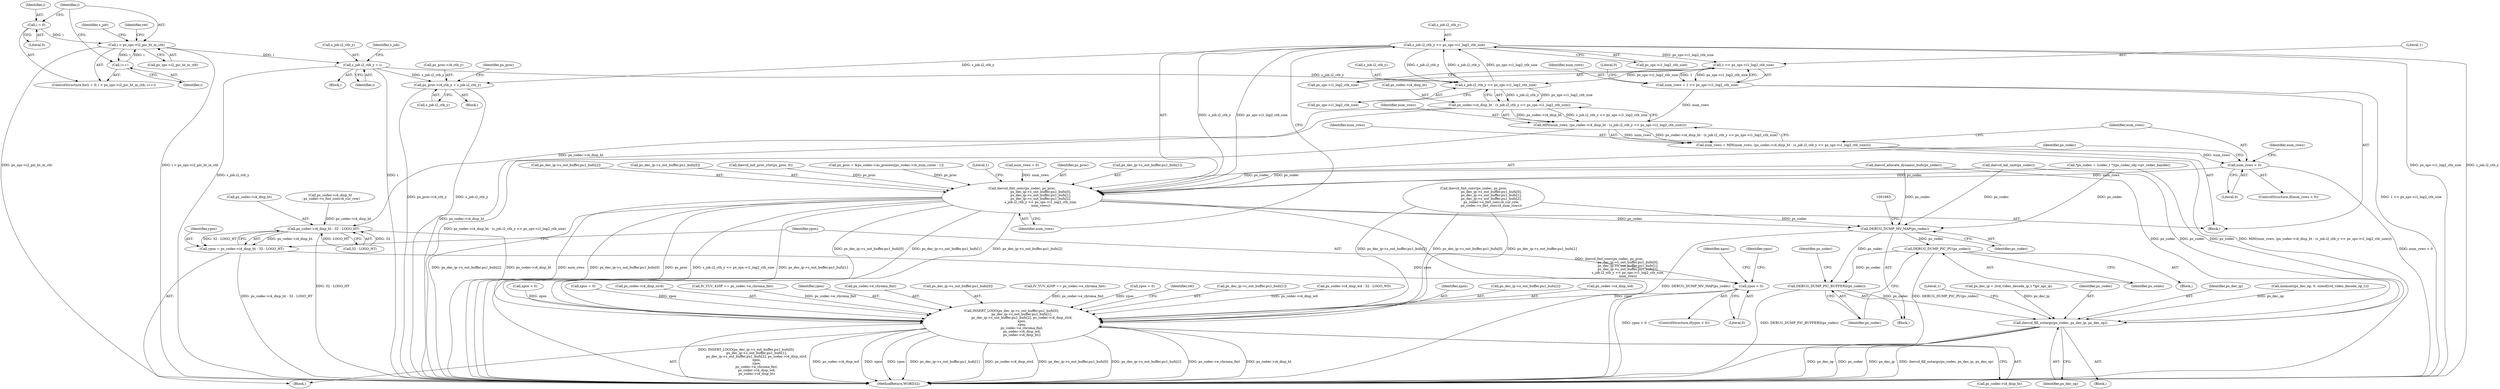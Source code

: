 digraph "0_Android_87fb7909c49e6a4510ba86ace1ffc83459c7e1b9@pointer" {
"1001551" [label="(Call,s_job.i2_ctb_y << ps_sps->i1_log2_ctb_size)"];
"1001513" [label="(Call,s_job.i2_ctb_y << ps_sps->i1_log2_ctb_size)"];
"1001341" [label="(Call,s_job.i2_ctb_y = i)"];
"1001316" [label="(Call,i < ps_sps->i2_pic_ht_in_ctb)"];
"1001321" [label="(Call,i++)"];
"1001313" [label="(Call,i = 0)"];
"1001551" [label="(Call,s_job.i2_ctb_y << ps_sps->i1_log2_ctb_size)"];
"1001490" [label="(Call,1 << ps_sps->i1_log2_ctb_size)"];
"1001443" [label="(Call,ps_proc->i4_ctb_y = s_job.i2_ctb_y)"];
"1001488" [label="(Call,num_rows = 1 << ps_sps->i1_log2_ctb_size)"];
"1001507" [label="(Call,MIN(num_rows, (ps_codec->i4_disp_ht - (s_job.i2_ctb_y << ps_sps->i1_log2_ctb_size))))"];
"1001505" [label="(Call,num_rows = MIN(num_rows, (ps_codec->i4_disp_ht - (s_job.i2_ctb_y << ps_sps->i1_log2_ctb_size))))"];
"1001521" [label="(Call,num_rows < 0)"];
"1001527" [label="(Call,ihevcd_fmt_conv(ps_codec, ps_proc,\n                                    ps_dec_ip->s_out_buffer.pu1_bufs[0],\n                                    ps_dec_ip->s_out_buffer.pu1_bufs[1],\n                                    ps_dec_ip->s_out_buffer.pu1_bufs[2],\n                                    s_job.i2_ctb_y << ps_sps->i1_log2_ctb_size,\n                                    num_rows))"];
"1001679" [label="(Call,DEBUG_DUMP_MV_MAP(ps_codec))"];
"1001812" [label="(Call,DEBUG_DUMP_PIC_PU(ps_codec))"];
"1001814" [label="(Call,DEBUG_DUMP_PIC_BUFFERS(ps_codec))"];
"1001820" [label="(Call,ihevcd_fill_outargs(ps_codec, ps_dec_ip, ps_dec_op))"];
"1001865" [label="(Call,INSERT_LOGO(ps_dec_ip->s_out_buffer.pu1_bufs[0],\n                    ps_dec_ip->s_out_buffer.pu1_bufs[1],\n                    ps_dec_ip->s_out_buffer.pu1_bufs[2], ps_codec->i4_disp_strd,\n                    xpos,\n                    ypos,\n                    ps_codec->e_chroma_fmt,\n                    ps_codec->i4_disp_wd,\n                    ps_codec->i4_disp_ht))"];
"1001509" [label="(Call,ps_codec->i4_disp_ht - (s_job.i2_ctb_y << ps_sps->i1_log2_ctb_size))"];
"1001844" [label="(Call,ps_codec->i4_disp_ht - 32 - LOGO_HT)"];
"1001842" [label="(Call,ypos = ps_codec->i4_disp_ht - 32 - LOGO_HT)"];
"1001852" [label="(Call,ypos < 0)"];
"1001492" [label="(Call,ps_sps->i1_log2_ctb_size)"];
"1001845" [label="(Call,ps_codec->i4_disp_ht)"];
"1001853" [label="(Identifier,ypos)"];
"1001444" [label="(Call,ps_proc->i4_ctb_y)"];
"1001521" [label="(Call,num_rows < 0)"];
"1001489" [label="(Identifier,num_rows)"];
"1001854" [label="(Literal,0)"];
"1001830" [label="(Block,)"];
"1001890" [label="(Identifier,xpos)"];
"1001880" [label="(Call,ps_dec_ip->s_out_buffer.pu1_bufs[2])"];
"1001823" [label="(Identifier,ps_dec_op)"];
"1001313" [label="(Call,i = 0)"];
"1001443" [label="(Call,ps_proc->i4_ctb_y = s_job.i2_ctb_y)"];
"1001679" [label="(Call,DEBUG_DUMP_MV_MAP(ps_codec))"];
"1001813" [label="(Identifier,ps_codec)"];
"1001898" [label="(Call,ps_codec->i4_disp_ht)"];
"1001502" [label="(Call,ihevcd_init_proc_ctxt(ps_proc, 0))"];
"1001506" [label="(Identifier,num_rows)"];
"1001183" [label="(Call,ihevcd_allocate_dynamic_bufs(ps_codec))"];
"1001508" [label="(Identifier,num_rows)"];
"1001520" [label="(ControlStructure,if(num_rows < 0))"];
"1001895" [label="(Call,ps_codec->i4_disp_wd)"];
"1001811" [label="(Block,)"];
"1001478" [label="(Block,)"];
"1001342" [label="(Call,s_job.i2_ctb_y)"];
"1000986" [label="(Call,ihevcd_nal_unit(ps_codec))"];
"1001328" [label="(Identifier,s_job)"];
"1001452" [label="(Identifier,ps_proc)"];
"1001851" [label="(ControlStructure,if(ypos < 0))"];
"1001634" [label="(Call,ihevcd_fmt_conv(ps_codec, ps_proc,\n                                  ps_dec_ip->s_out_buffer.pu1_bufs[0],\n                                  ps_dec_ip->s_out_buffer.pu1_bufs[1],\n                                  ps_dec_ip->s_out_buffer.pu1_bufs[2],\n                                  ps_codec->s_fmt_conv.i4_cur_row,\n                                  ps_codec->s_fmt_conv.i4_num_rows))"];
"1001859" [label="(Call,xpos < 0)"];
"1001822" [label="(Identifier,ps_dec_ip)"];
"1001240" [label="(Block,)"];
"1001862" [label="(Call,xpos = 0)"];
"1001887" [label="(Call,ps_codec->i4_disp_strd)"];
"1001321" [label="(Call,i++)"];
"1001382" [label="(Identifier,ret)"];
"1001488" [label="(Call,num_rows = 1 << ps_sps->i1_log2_ctb_size)"];
"1001497" [label="(Literal,0)"];
"1001572" [label="(Call,IV_YUV_420P == ps_codec->e_chroma_fmt)"];
"1001820" [label="(Call,ihevcd_fill_outargs(ps_codec, ps_dec_ip, ps_dec_op))"];
"1001312" [label="(ControlStructure,for(i = 0; i < ps_sps->i2_pic_ht_in_ctb; i++))"];
"1001844" [label="(Call,ps_codec->i4_disp_ht - 32 - LOGO_HT)"];
"1001860" [label="(Identifier,xpos)"];
"1001891" [label="(Identifier,ypos)"];
"1001892" [label="(Call,ps_codec->e_chroma_fmt)"];
"1001866" [label="(Call,ps_dec_ip->s_out_buffer.pu1_bufs[0])"];
"1001507" [label="(Call,MIN(num_rows, (ps_codec->i4_disp_ht - (s_job.i2_ctb_y << ps_sps->i1_log2_ctb_size))))"];
"1001517" [label="(Call,ps_sps->i1_log2_ctb_size)"];
"1001322" [label="(Identifier,i)"];
"1001598" [label="(Call,ps_codec->i4_disp_ht\n - ps_codec->s_fmt_conv.i4_cur_row)"];
"1001510" [label="(Call,ps_codec->i4_disp_ht)"];
"1001525" [label="(Identifier,num_rows)"];
"1000190" [label="(Call,memset(ps_dec_op, 0, sizeof(ivd_video_decode_op_t)))"];
"1001812" [label="(Call,DEBUG_DUMP_PIC_PU(ps_codec))"];
"1001818" [label="(Identifier,ps_codec)"];
"1001292" [label="(Call,IV_YUV_420P == ps_codec->e_chroma_fmt)"];
"1001490" [label="(Call,1 << ps_sps->i1_log2_ctb_size)"];
"1000151" [label="(Call,*ps_codec = (codec_t *)(ps_codec_obj->pv_codec_handle))"];
"1001341" [label="(Call,s_job.i2_ctb_y = i)"];
"1001855" [label="(Call,ypos = 0)"];
"1001552" [label="(Call,s_job.i2_ctb_y)"];
"1001527" [label="(Call,ihevcd_fmt_conv(ps_codec, ps_proc,\n                                    ps_dec_ip->s_out_buffer.pu1_bufs[0],\n                                    ps_dec_ip->s_out_buffer.pu1_bufs[1],\n                                    ps_dec_ip->s_out_buffer.pu1_bufs[2],\n                                    s_job.i2_ctb_y << ps_sps->i1_log2_ctb_size,\n                                    num_rows))"];
"1001447" [label="(Call,s_job.i2_ctb_y)"];
"1001856" [label="(Identifier,ypos)"];
"1001902" [label="(Identifier,ret)"];
"1001873" [label="(Call,ps_dec_ip->s_out_buffer.pu1_bufs[1])"];
"1001834" [label="(Call,ps_codec->i4_disp_wd - 32 - LOGO_WD)"];
"1001348" [label="(Identifier,s_job)"];
"1001315" [label="(Literal,0)"];
"1001397" [label="(Call,ps_proc = &ps_codec->as_process[ps_codec->i4_num_cores - 1])"];
"1001903" [label="(MethodReturn,WORD32)"];
"1001392" [label="(Literal,1)"];
"1001680" [label="(Identifier,ps_codec)"];
"1001524" [label="(Call,num_rows = 0)"];
"1001513" [label="(Call,s_job.i2_ctb_y << ps_sps->i1_log2_ctb_size)"];
"1001316" [label="(Call,i < ps_sps->i2_pic_ht_in_ctb)"];
"1000145" [label="(Block,)"];
"1001529" [label="(Identifier,ps_proc)"];
"1001842" [label="(Call,ypos = ps_codec->i4_disp_ht - 32 - LOGO_HT)"];
"1001505" [label="(Call,num_rows = MIN(num_rows, (ps_codec->i4_disp_ht - (s_job.i2_ctb_y << ps_sps->i1_log2_ctb_size))))"];
"1001826" [label="(Literal,1)"];
"1001843" [label="(Identifier,ypos)"];
"1001814" [label="(Call,DEBUG_DUMP_PIC_BUFFERS(ps_codec))"];
"1001555" [label="(Call,ps_sps->i1_log2_ctb_size)"];
"1001852" [label="(Call,ypos < 0)"];
"1001522" [label="(Identifier,num_rows)"];
"1001318" [label="(Call,ps_sps->i2_pic_ht_in_ctb)"];
"1001323" [label="(Block,)"];
"1001345" [label="(Identifier,i)"];
"1001537" [label="(Call,ps_dec_ip->s_out_buffer.pu1_bufs[1])"];
"1001314" [label="(Identifier,i)"];
"1000173" [label="(Call,ps_dec_ip = (ivd_video_decode_ip_t *)pv_api_ip)"];
"1001528" [label="(Identifier,ps_codec)"];
"1001544" [label="(Call,ps_dec_ip->s_out_buffer.pu1_bufs[2])"];
"1001530" [label="(Call,ps_dec_ip->s_out_buffer.pu1_bufs[0])"];
"1001558" [label="(Identifier,num_rows)"];
"1001317" [label="(Identifier,i)"];
"1001491" [label="(Literal,1)"];
"1001815" [label="(Identifier,ps_codec)"];
"1001551" [label="(Call,s_job.i2_ctb_y << ps_sps->i1_log2_ctb_size)"];
"1001523" [label="(Literal,0)"];
"1001393" [label="(Block,)"];
"1001509" [label="(Call,ps_codec->i4_disp_ht - (s_job.i2_ctb_y << ps_sps->i1_log2_ctb_size))"];
"1001821" [label="(Identifier,ps_codec)"];
"1001514" [label="(Call,s_job.i2_ctb_y)"];
"1001848" [label="(Call,32 - LOGO_HT)"];
"1001865" [label="(Call,INSERT_LOGO(ps_dec_ip->s_out_buffer.pu1_bufs[0],\n                    ps_dec_ip->s_out_buffer.pu1_bufs[1],\n                    ps_dec_ip->s_out_buffer.pu1_bufs[2], ps_codec->i4_disp_strd,\n                    xpos,\n                    ypos,\n                    ps_codec->e_chroma_fmt,\n                    ps_codec->i4_disp_wd,\n                    ps_codec->i4_disp_ht))"];
"1001551" -> "1001527"  [label="AST: "];
"1001551" -> "1001555"  [label="CFG: "];
"1001552" -> "1001551"  [label="AST: "];
"1001555" -> "1001551"  [label="AST: "];
"1001558" -> "1001551"  [label="CFG: "];
"1001551" -> "1001903"  [label="DDG: ps_sps->i1_log2_ctb_size"];
"1001551" -> "1001903"  [label="DDG: s_job.i2_ctb_y"];
"1001551" -> "1001443"  [label="DDG: s_job.i2_ctb_y"];
"1001551" -> "1001490"  [label="DDG: ps_sps->i1_log2_ctb_size"];
"1001551" -> "1001513"  [label="DDG: s_job.i2_ctb_y"];
"1001551" -> "1001527"  [label="DDG: s_job.i2_ctb_y"];
"1001551" -> "1001527"  [label="DDG: ps_sps->i1_log2_ctb_size"];
"1001513" -> "1001551"  [label="DDG: s_job.i2_ctb_y"];
"1001513" -> "1001551"  [label="DDG: ps_sps->i1_log2_ctb_size"];
"1001513" -> "1001509"  [label="AST: "];
"1001513" -> "1001517"  [label="CFG: "];
"1001514" -> "1001513"  [label="AST: "];
"1001517" -> "1001513"  [label="AST: "];
"1001509" -> "1001513"  [label="CFG: "];
"1001513" -> "1001509"  [label="DDG: s_job.i2_ctb_y"];
"1001513" -> "1001509"  [label="DDG: ps_sps->i1_log2_ctb_size"];
"1001341" -> "1001513"  [label="DDG: s_job.i2_ctb_y"];
"1001490" -> "1001513"  [label="DDG: ps_sps->i1_log2_ctb_size"];
"1001341" -> "1001323"  [label="AST: "];
"1001341" -> "1001345"  [label="CFG: "];
"1001342" -> "1001341"  [label="AST: "];
"1001345" -> "1001341"  [label="AST: "];
"1001348" -> "1001341"  [label="CFG: "];
"1001341" -> "1001903"  [label="DDG: s_job.i2_ctb_y"];
"1001341" -> "1001903"  [label="DDG: i"];
"1001316" -> "1001341"  [label="DDG: i"];
"1001341" -> "1001443"  [label="DDG: s_job.i2_ctb_y"];
"1001316" -> "1001312"  [label="AST: "];
"1001316" -> "1001318"  [label="CFG: "];
"1001317" -> "1001316"  [label="AST: "];
"1001318" -> "1001316"  [label="AST: "];
"1001328" -> "1001316"  [label="CFG: "];
"1001382" -> "1001316"  [label="CFG: "];
"1001316" -> "1001903"  [label="DDG: ps_sps->i2_pic_ht_in_ctb"];
"1001316" -> "1001903"  [label="DDG: i < ps_sps->i2_pic_ht_in_ctb"];
"1001321" -> "1001316"  [label="DDG: i"];
"1001313" -> "1001316"  [label="DDG: i"];
"1001316" -> "1001321"  [label="DDG: i"];
"1001321" -> "1001312"  [label="AST: "];
"1001321" -> "1001322"  [label="CFG: "];
"1001322" -> "1001321"  [label="AST: "];
"1001317" -> "1001321"  [label="CFG: "];
"1001313" -> "1001312"  [label="AST: "];
"1001313" -> "1001315"  [label="CFG: "];
"1001314" -> "1001313"  [label="AST: "];
"1001315" -> "1001313"  [label="AST: "];
"1001317" -> "1001313"  [label="CFG: "];
"1001490" -> "1001488"  [label="AST: "];
"1001490" -> "1001492"  [label="CFG: "];
"1001491" -> "1001490"  [label="AST: "];
"1001492" -> "1001490"  [label="AST: "];
"1001488" -> "1001490"  [label="CFG: "];
"1001490" -> "1001488"  [label="DDG: 1"];
"1001490" -> "1001488"  [label="DDG: ps_sps->i1_log2_ctb_size"];
"1001443" -> "1001393"  [label="AST: "];
"1001443" -> "1001447"  [label="CFG: "];
"1001444" -> "1001443"  [label="AST: "];
"1001447" -> "1001443"  [label="AST: "];
"1001452" -> "1001443"  [label="CFG: "];
"1001443" -> "1001903"  [label="DDG: ps_proc->i4_ctb_y"];
"1001443" -> "1001903"  [label="DDG: s_job.i2_ctb_y"];
"1001488" -> "1001478"  [label="AST: "];
"1001489" -> "1001488"  [label="AST: "];
"1001497" -> "1001488"  [label="CFG: "];
"1001488" -> "1001903"  [label="DDG: 1 << ps_sps->i1_log2_ctb_size"];
"1001488" -> "1001507"  [label="DDG: num_rows"];
"1001507" -> "1001505"  [label="AST: "];
"1001507" -> "1001509"  [label="CFG: "];
"1001508" -> "1001507"  [label="AST: "];
"1001509" -> "1001507"  [label="AST: "];
"1001505" -> "1001507"  [label="CFG: "];
"1001507" -> "1001903"  [label="DDG: ps_codec->i4_disp_ht - (s_job.i2_ctb_y << ps_sps->i1_log2_ctb_size)"];
"1001507" -> "1001505"  [label="DDG: num_rows"];
"1001507" -> "1001505"  [label="DDG: ps_codec->i4_disp_ht - (s_job.i2_ctb_y << ps_sps->i1_log2_ctb_size)"];
"1001509" -> "1001507"  [label="DDG: ps_codec->i4_disp_ht"];
"1001509" -> "1001507"  [label="DDG: s_job.i2_ctb_y << ps_sps->i1_log2_ctb_size"];
"1001505" -> "1001478"  [label="AST: "];
"1001506" -> "1001505"  [label="AST: "];
"1001522" -> "1001505"  [label="CFG: "];
"1001505" -> "1001903"  [label="DDG: MIN(num_rows, (ps_codec->i4_disp_ht - (s_job.i2_ctb_y << ps_sps->i1_log2_ctb_size)))"];
"1001505" -> "1001521"  [label="DDG: num_rows"];
"1001521" -> "1001520"  [label="AST: "];
"1001521" -> "1001523"  [label="CFG: "];
"1001522" -> "1001521"  [label="AST: "];
"1001523" -> "1001521"  [label="AST: "];
"1001525" -> "1001521"  [label="CFG: "];
"1001528" -> "1001521"  [label="CFG: "];
"1001521" -> "1001903"  [label="DDG: num_rows < 0"];
"1001521" -> "1001527"  [label="DDG: num_rows"];
"1001527" -> "1001478"  [label="AST: "];
"1001527" -> "1001558"  [label="CFG: "];
"1001528" -> "1001527"  [label="AST: "];
"1001529" -> "1001527"  [label="AST: "];
"1001530" -> "1001527"  [label="AST: "];
"1001537" -> "1001527"  [label="AST: "];
"1001544" -> "1001527"  [label="AST: "];
"1001558" -> "1001527"  [label="AST: "];
"1001392" -> "1001527"  [label="CFG: "];
"1001527" -> "1001903"  [label="DDG: ps_dec_ip->s_out_buffer.pu1_bufs[2]"];
"1001527" -> "1001903"  [label="DDG: num_rows"];
"1001527" -> "1001903"  [label="DDG: ps_dec_ip->s_out_buffer.pu1_bufs[0]"];
"1001527" -> "1001903"  [label="DDG: ps_proc"];
"1001527" -> "1001903"  [label="DDG: s_job.i2_ctb_y << ps_sps->i1_log2_ctb_size"];
"1001527" -> "1001903"  [label="DDG: ps_dec_ip->s_out_buffer.pu1_bufs[1]"];
"1001527" -> "1001903"  [label="DDG: ihevcd_fmt_conv(ps_codec, ps_proc,\n                                    ps_dec_ip->s_out_buffer.pu1_bufs[0],\n                                    ps_dec_ip->s_out_buffer.pu1_bufs[1],\n                                    ps_dec_ip->s_out_buffer.pu1_bufs[2],\n                                    s_job.i2_ctb_y << ps_sps->i1_log2_ctb_size,\n                                    num_rows)"];
"1000151" -> "1001527"  [label="DDG: ps_codec"];
"1000986" -> "1001527"  [label="DDG: ps_codec"];
"1001183" -> "1001527"  [label="DDG: ps_codec"];
"1001397" -> "1001527"  [label="DDG: ps_proc"];
"1001502" -> "1001527"  [label="DDG: ps_proc"];
"1001524" -> "1001527"  [label="DDG: num_rows"];
"1001527" -> "1001679"  [label="DDG: ps_codec"];
"1001527" -> "1001865"  [label="DDG: ps_dec_ip->s_out_buffer.pu1_bufs[0]"];
"1001527" -> "1001865"  [label="DDG: ps_dec_ip->s_out_buffer.pu1_bufs[1]"];
"1001527" -> "1001865"  [label="DDG: ps_dec_ip->s_out_buffer.pu1_bufs[2]"];
"1001679" -> "1001240"  [label="AST: "];
"1001679" -> "1001680"  [label="CFG: "];
"1001680" -> "1001679"  [label="AST: "];
"1001683" -> "1001679"  [label="CFG: "];
"1001679" -> "1001903"  [label="DDG: DEBUG_DUMP_MV_MAP(ps_codec)"];
"1000151" -> "1001679"  [label="DDG: ps_codec"];
"1001634" -> "1001679"  [label="DDG: ps_codec"];
"1000986" -> "1001679"  [label="DDG: ps_codec"];
"1001183" -> "1001679"  [label="DDG: ps_codec"];
"1001679" -> "1001812"  [label="DDG: ps_codec"];
"1001679" -> "1001814"  [label="DDG: ps_codec"];
"1001812" -> "1001811"  [label="AST: "];
"1001812" -> "1001813"  [label="CFG: "];
"1001813" -> "1001812"  [label="AST: "];
"1001815" -> "1001812"  [label="CFG: "];
"1001812" -> "1001903"  [label="DDG: DEBUG_DUMP_PIC_PU(ps_codec)"];
"1001812" -> "1001814"  [label="DDG: ps_codec"];
"1001814" -> "1001240"  [label="AST: "];
"1001814" -> "1001815"  [label="CFG: "];
"1001815" -> "1001814"  [label="AST: "];
"1001818" -> "1001814"  [label="CFG: "];
"1001814" -> "1001903"  [label="DDG: DEBUG_DUMP_PIC_BUFFERS(ps_codec)"];
"1001814" -> "1001820"  [label="DDG: ps_codec"];
"1001820" -> "1000145"  [label="AST: "];
"1001820" -> "1001823"  [label="CFG: "];
"1001821" -> "1001820"  [label="AST: "];
"1001822" -> "1001820"  [label="AST: "];
"1001823" -> "1001820"  [label="AST: "];
"1001826" -> "1001820"  [label="CFG: "];
"1001820" -> "1001903"  [label="DDG: ps_dec_ip"];
"1001820" -> "1001903"  [label="DDG: ihevcd_fill_outargs(ps_codec, ps_dec_ip, ps_dec_op)"];
"1001820" -> "1001903"  [label="DDG: ps_dec_op"];
"1001820" -> "1001903"  [label="DDG: ps_codec"];
"1000151" -> "1001820"  [label="DDG: ps_codec"];
"1000986" -> "1001820"  [label="DDG: ps_codec"];
"1001183" -> "1001820"  [label="DDG: ps_codec"];
"1000173" -> "1001820"  [label="DDG: ps_dec_ip"];
"1000190" -> "1001820"  [label="DDG: ps_dec_op"];
"1001865" -> "1001830"  [label="AST: "];
"1001865" -> "1001898"  [label="CFG: "];
"1001866" -> "1001865"  [label="AST: "];
"1001873" -> "1001865"  [label="AST: "];
"1001880" -> "1001865"  [label="AST: "];
"1001887" -> "1001865"  [label="AST: "];
"1001890" -> "1001865"  [label="AST: "];
"1001891" -> "1001865"  [label="AST: "];
"1001892" -> "1001865"  [label="AST: "];
"1001895" -> "1001865"  [label="AST: "];
"1001898" -> "1001865"  [label="AST: "];
"1001902" -> "1001865"  [label="CFG: "];
"1001865" -> "1001903"  [label="DDG: INSERT_LOGO(ps_dec_ip->s_out_buffer.pu1_bufs[0],\n                    ps_dec_ip->s_out_buffer.pu1_bufs[1],\n                    ps_dec_ip->s_out_buffer.pu1_bufs[2], ps_codec->i4_disp_strd,\n                    xpos,\n                    ypos,\n                    ps_codec->e_chroma_fmt,\n                    ps_codec->i4_disp_wd,\n                    ps_codec->i4_disp_ht)"];
"1001865" -> "1001903"  [label="DDG: ps_codec->i4_disp_wd"];
"1001865" -> "1001903"  [label="DDG: xpos"];
"1001865" -> "1001903"  [label="DDG: ypos"];
"1001865" -> "1001903"  [label="DDG: ps_dec_ip->s_out_buffer.pu1_bufs[1]"];
"1001865" -> "1001903"  [label="DDG: ps_codec->i4_disp_strd"];
"1001865" -> "1001903"  [label="DDG: ps_dec_ip->s_out_buffer.pu1_bufs[0]"];
"1001865" -> "1001903"  [label="DDG: ps_dec_ip->s_out_buffer.pu1_bufs[2]"];
"1001865" -> "1001903"  [label="DDG: ps_codec->e_chroma_fmt"];
"1001865" -> "1001903"  [label="DDG: ps_codec->i4_disp_ht"];
"1001634" -> "1001865"  [label="DDG: ps_dec_ip->s_out_buffer.pu1_bufs[0]"];
"1001634" -> "1001865"  [label="DDG: ps_dec_ip->s_out_buffer.pu1_bufs[1]"];
"1001634" -> "1001865"  [label="DDG: ps_dec_ip->s_out_buffer.pu1_bufs[2]"];
"1001862" -> "1001865"  [label="DDG: xpos"];
"1001859" -> "1001865"  [label="DDG: xpos"];
"1001855" -> "1001865"  [label="DDG: ypos"];
"1001852" -> "1001865"  [label="DDG: ypos"];
"1001572" -> "1001865"  [label="DDG: ps_codec->e_chroma_fmt"];
"1001292" -> "1001865"  [label="DDG: ps_codec->e_chroma_fmt"];
"1001834" -> "1001865"  [label="DDG: ps_codec->i4_disp_wd"];
"1001844" -> "1001865"  [label="DDG: ps_codec->i4_disp_ht"];
"1001510" -> "1001509"  [label="AST: "];
"1001509" -> "1001903"  [label="DDG: ps_codec->i4_disp_ht"];
"1001509" -> "1001844"  [label="DDG: ps_codec->i4_disp_ht"];
"1001844" -> "1001842"  [label="AST: "];
"1001844" -> "1001848"  [label="CFG: "];
"1001845" -> "1001844"  [label="AST: "];
"1001848" -> "1001844"  [label="AST: "];
"1001842" -> "1001844"  [label="CFG: "];
"1001844" -> "1001903"  [label="DDG: 32 - LOGO_HT"];
"1001844" -> "1001842"  [label="DDG: ps_codec->i4_disp_ht"];
"1001844" -> "1001842"  [label="DDG: 32 - LOGO_HT"];
"1001598" -> "1001844"  [label="DDG: ps_codec->i4_disp_ht"];
"1001848" -> "1001844"  [label="DDG: 32"];
"1001848" -> "1001844"  [label="DDG: LOGO_HT"];
"1001842" -> "1001830"  [label="AST: "];
"1001843" -> "1001842"  [label="AST: "];
"1001853" -> "1001842"  [label="CFG: "];
"1001842" -> "1001903"  [label="DDG: ps_codec->i4_disp_ht - 32 - LOGO_HT"];
"1001842" -> "1001852"  [label="DDG: ypos"];
"1001852" -> "1001851"  [label="AST: "];
"1001852" -> "1001854"  [label="CFG: "];
"1001853" -> "1001852"  [label="AST: "];
"1001854" -> "1001852"  [label="AST: "];
"1001856" -> "1001852"  [label="CFG: "];
"1001860" -> "1001852"  [label="CFG: "];
"1001852" -> "1001903"  [label="DDG: ypos < 0"];
}
